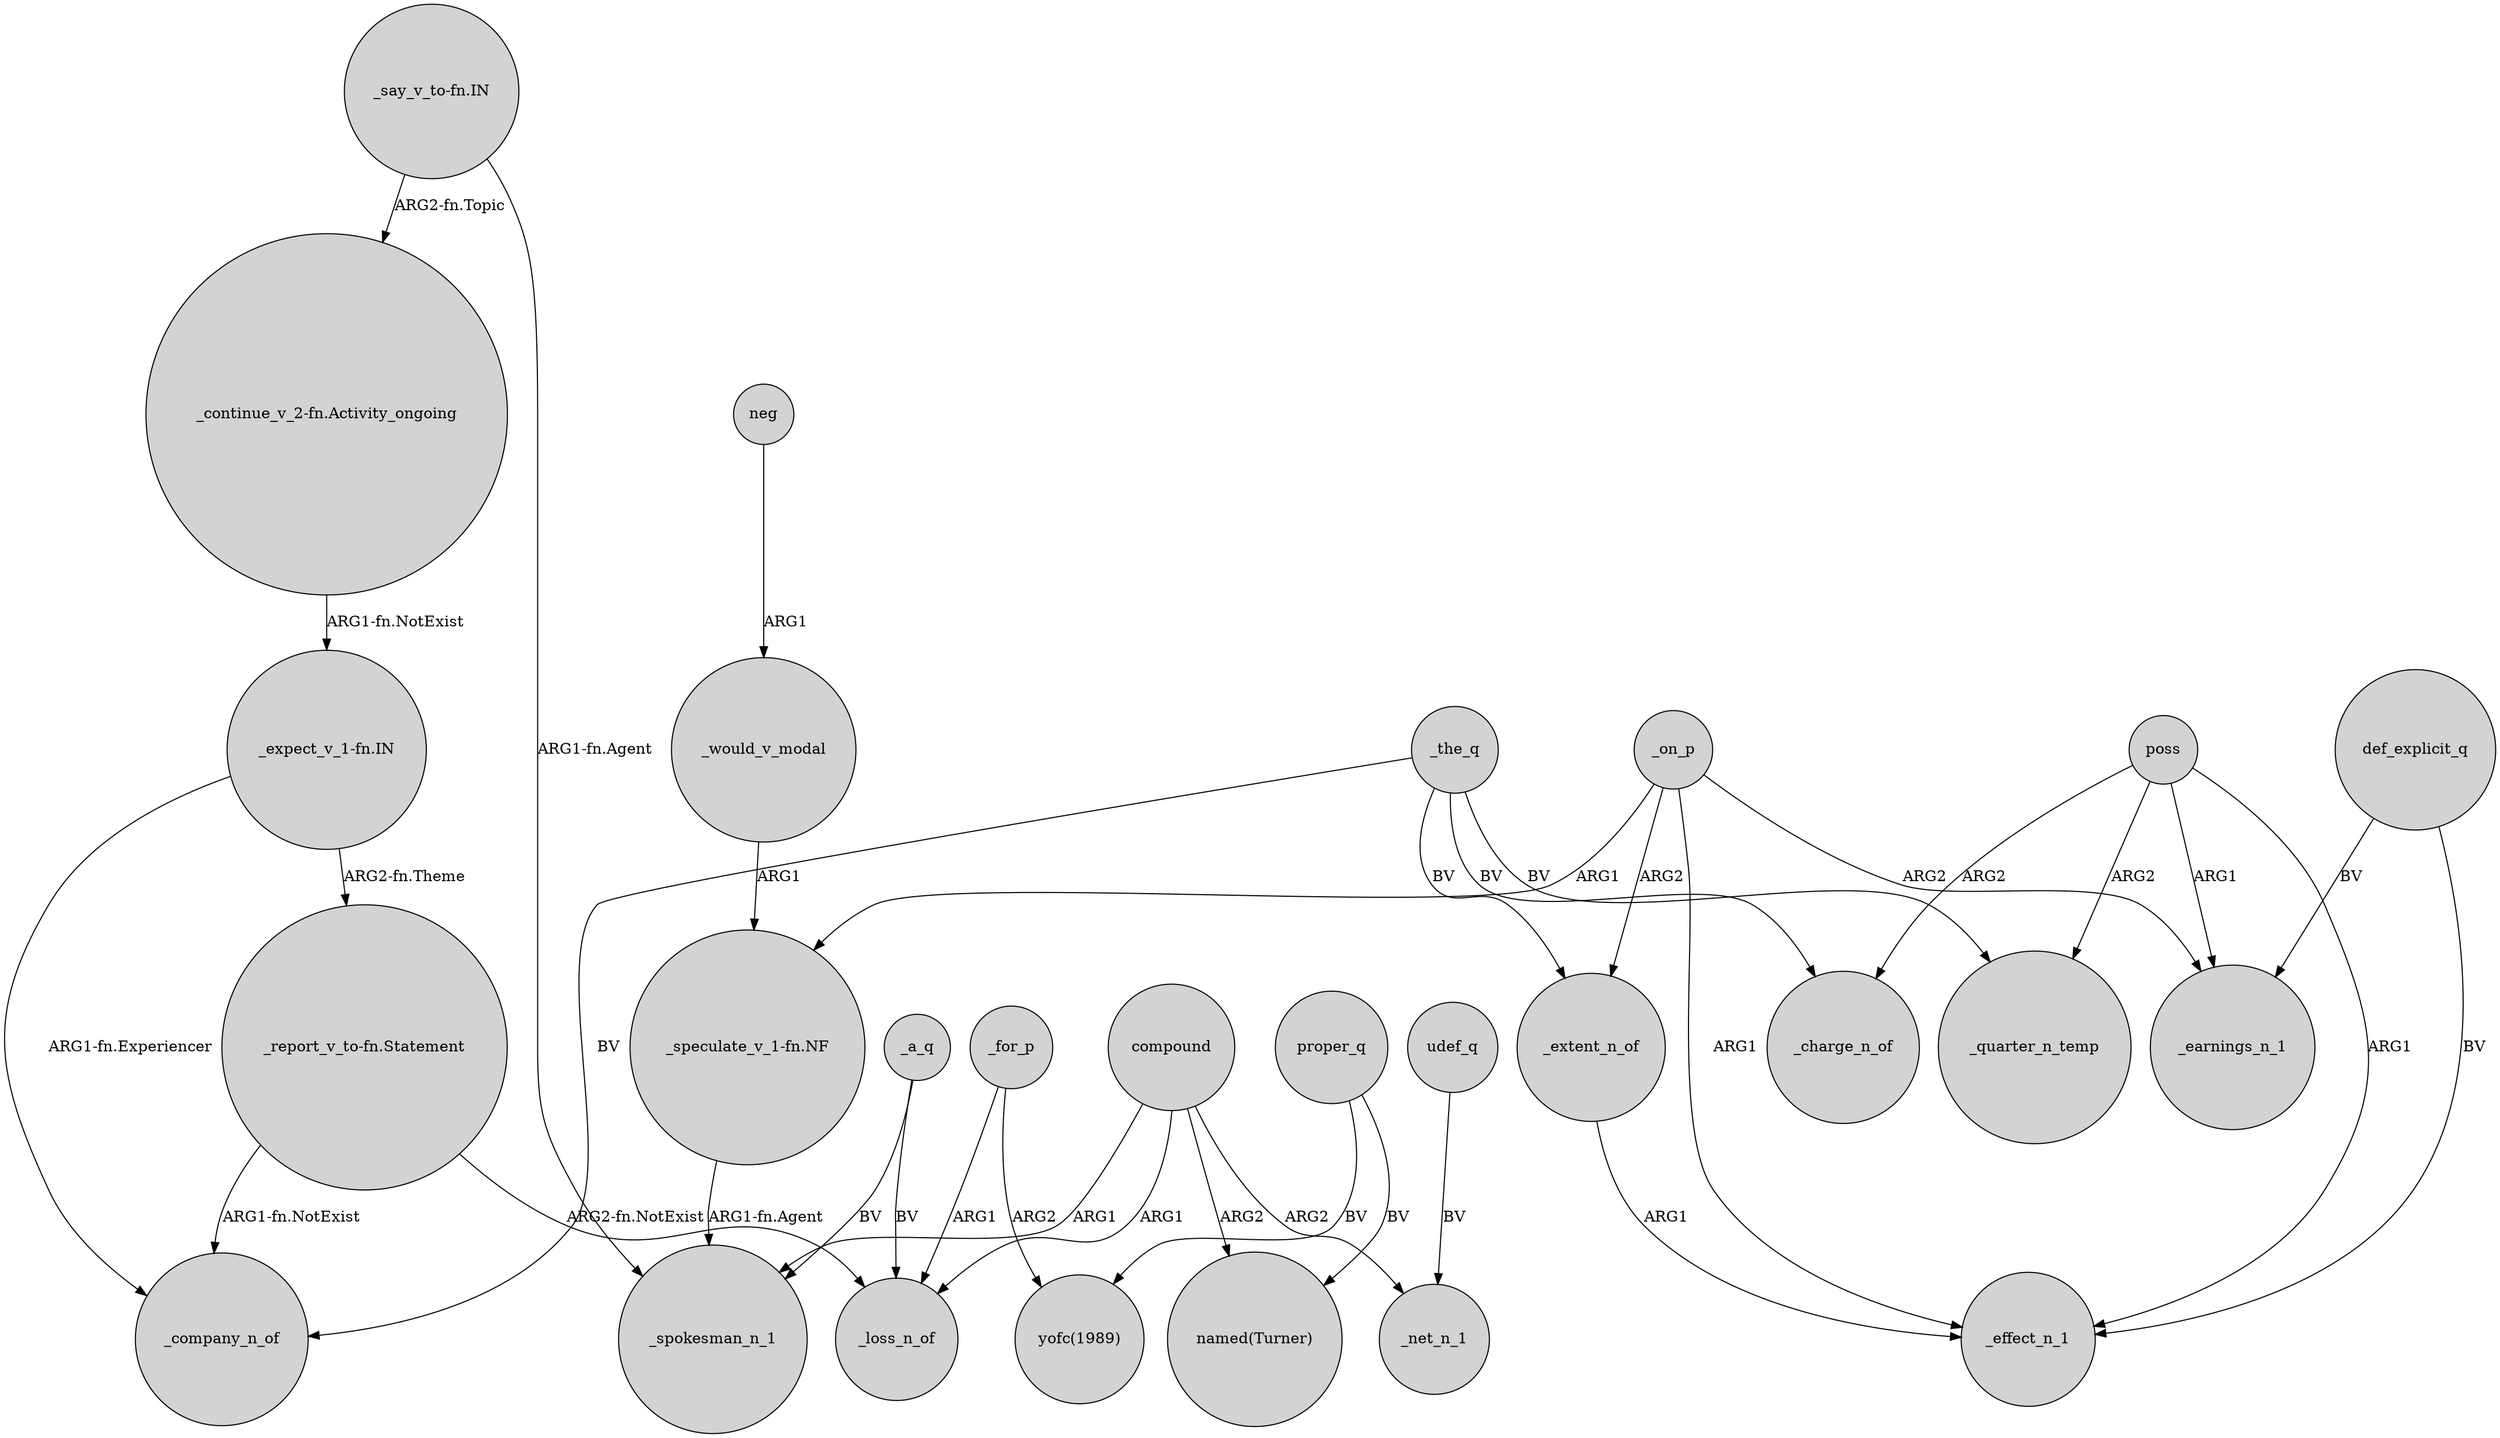 digraph {
	node [shape=circle style=filled]
	neg -> _would_v_modal [label=ARG1]
	proper_q -> "named(Turner)" [label=BV]
	_on_p -> "_speculate_v_1-fn.NF" [label=ARG1]
	_a_q -> _loss_n_of [label=BV]
	"_expect_v_1-fn.IN" -> _company_n_of [label="ARG1-fn.Experiencer"]
	_the_q -> _quarter_n_temp [label=BV]
	compound -> "named(Turner)" [label=ARG2]
	"_expect_v_1-fn.IN" -> "_report_v_to-fn.Statement" [label="ARG2-fn.Theme"]
	"_say_v_to-fn.IN" -> "_continue_v_2-fn.Activity_ongoing" [label="ARG2-fn.Topic"]
	_the_q -> _charge_n_of [label=BV]
	poss -> _quarter_n_temp [label=ARG2]
	_the_q -> _company_n_of [label=BV]
	proper_q -> "yofc(1989)" [label=BV]
	"_report_v_to-fn.Statement" -> _company_n_of [label="ARG1-fn.NotExist"]
	"_say_v_to-fn.IN" -> _spokesman_n_1 [label="ARG1-fn.Agent"]
	compound -> _spokesman_n_1 [label=ARG1]
	def_explicit_q -> _effect_n_1 [label=BV]
	compound -> _net_n_1 [label=ARG2]
	_on_p -> _earnings_n_1 [label=ARG2]
	poss -> _effect_n_1 [label=ARG1]
	_for_p -> _loss_n_of [label=ARG1]
	poss -> _charge_n_of [label=ARG2]
	"_report_v_to-fn.Statement" -> _loss_n_of [label="ARG2-fn.NotExist"]
	poss -> _earnings_n_1 [label=ARG1]
	udef_q -> _net_n_1 [label=BV]
	compound -> _loss_n_of [label=ARG1]
	_a_q -> _spokesman_n_1 [label=BV]
	_the_q -> _extent_n_of [label=BV]
	def_explicit_q -> _earnings_n_1 [label=BV]
	_on_p -> _extent_n_of [label=ARG2]
	_on_p -> _effect_n_1 [label=ARG1]
	_would_v_modal -> "_speculate_v_1-fn.NF" [label=ARG1]
	"_continue_v_2-fn.Activity_ongoing" -> "_expect_v_1-fn.IN" [label="ARG1-fn.NotExist"]
	"_speculate_v_1-fn.NF" -> _spokesman_n_1 [label="ARG1-fn.Agent"]
	_for_p -> "yofc(1989)" [label=ARG2]
	_extent_n_of -> _effect_n_1 [label=ARG1]
}
